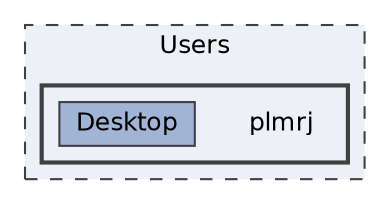digraph "C:/Users/plmrj"
{
 // LATEX_PDF_SIZE
  bgcolor="transparent";
  edge [fontname=Helvetica,fontsize=12,labelfontname=Helvetica,labelfontsize=10];
  node [fontname=Helvetica,fontsize=12,shape=box,height=0.2,width=0.4];
  compound=true
  subgraph clusterdir_d522931ffa1371640980b621734a4381 {
    graph [ bgcolor="#edf0f7", pencolor="grey25", label="Users", fontname=Helvetica,fontsize=12 style="filled,dashed", URL="dir_d522931ffa1371640980b621734a4381.html",tooltip=""]
  subgraph clusterdir_590d1d3bec3ce9e5579002320fbb977c {
    graph [ bgcolor="#edf0f7", pencolor="grey25", label="", fontname=Helvetica,fontsize=12 style="filled,bold", URL="dir_590d1d3bec3ce9e5579002320fbb977c.html",tooltip=""]
    dir_590d1d3bec3ce9e5579002320fbb977c [shape=plaintext, label="plmrj"];
  dir_dc243c50671ef4f205665136e08c9766 [label="Desktop", fillcolor="#a2b4d6", color="grey25", style="filled", URL="dir_dc243c50671ef4f205665136e08c9766.html",tooltip=""];
  }
  }
}
